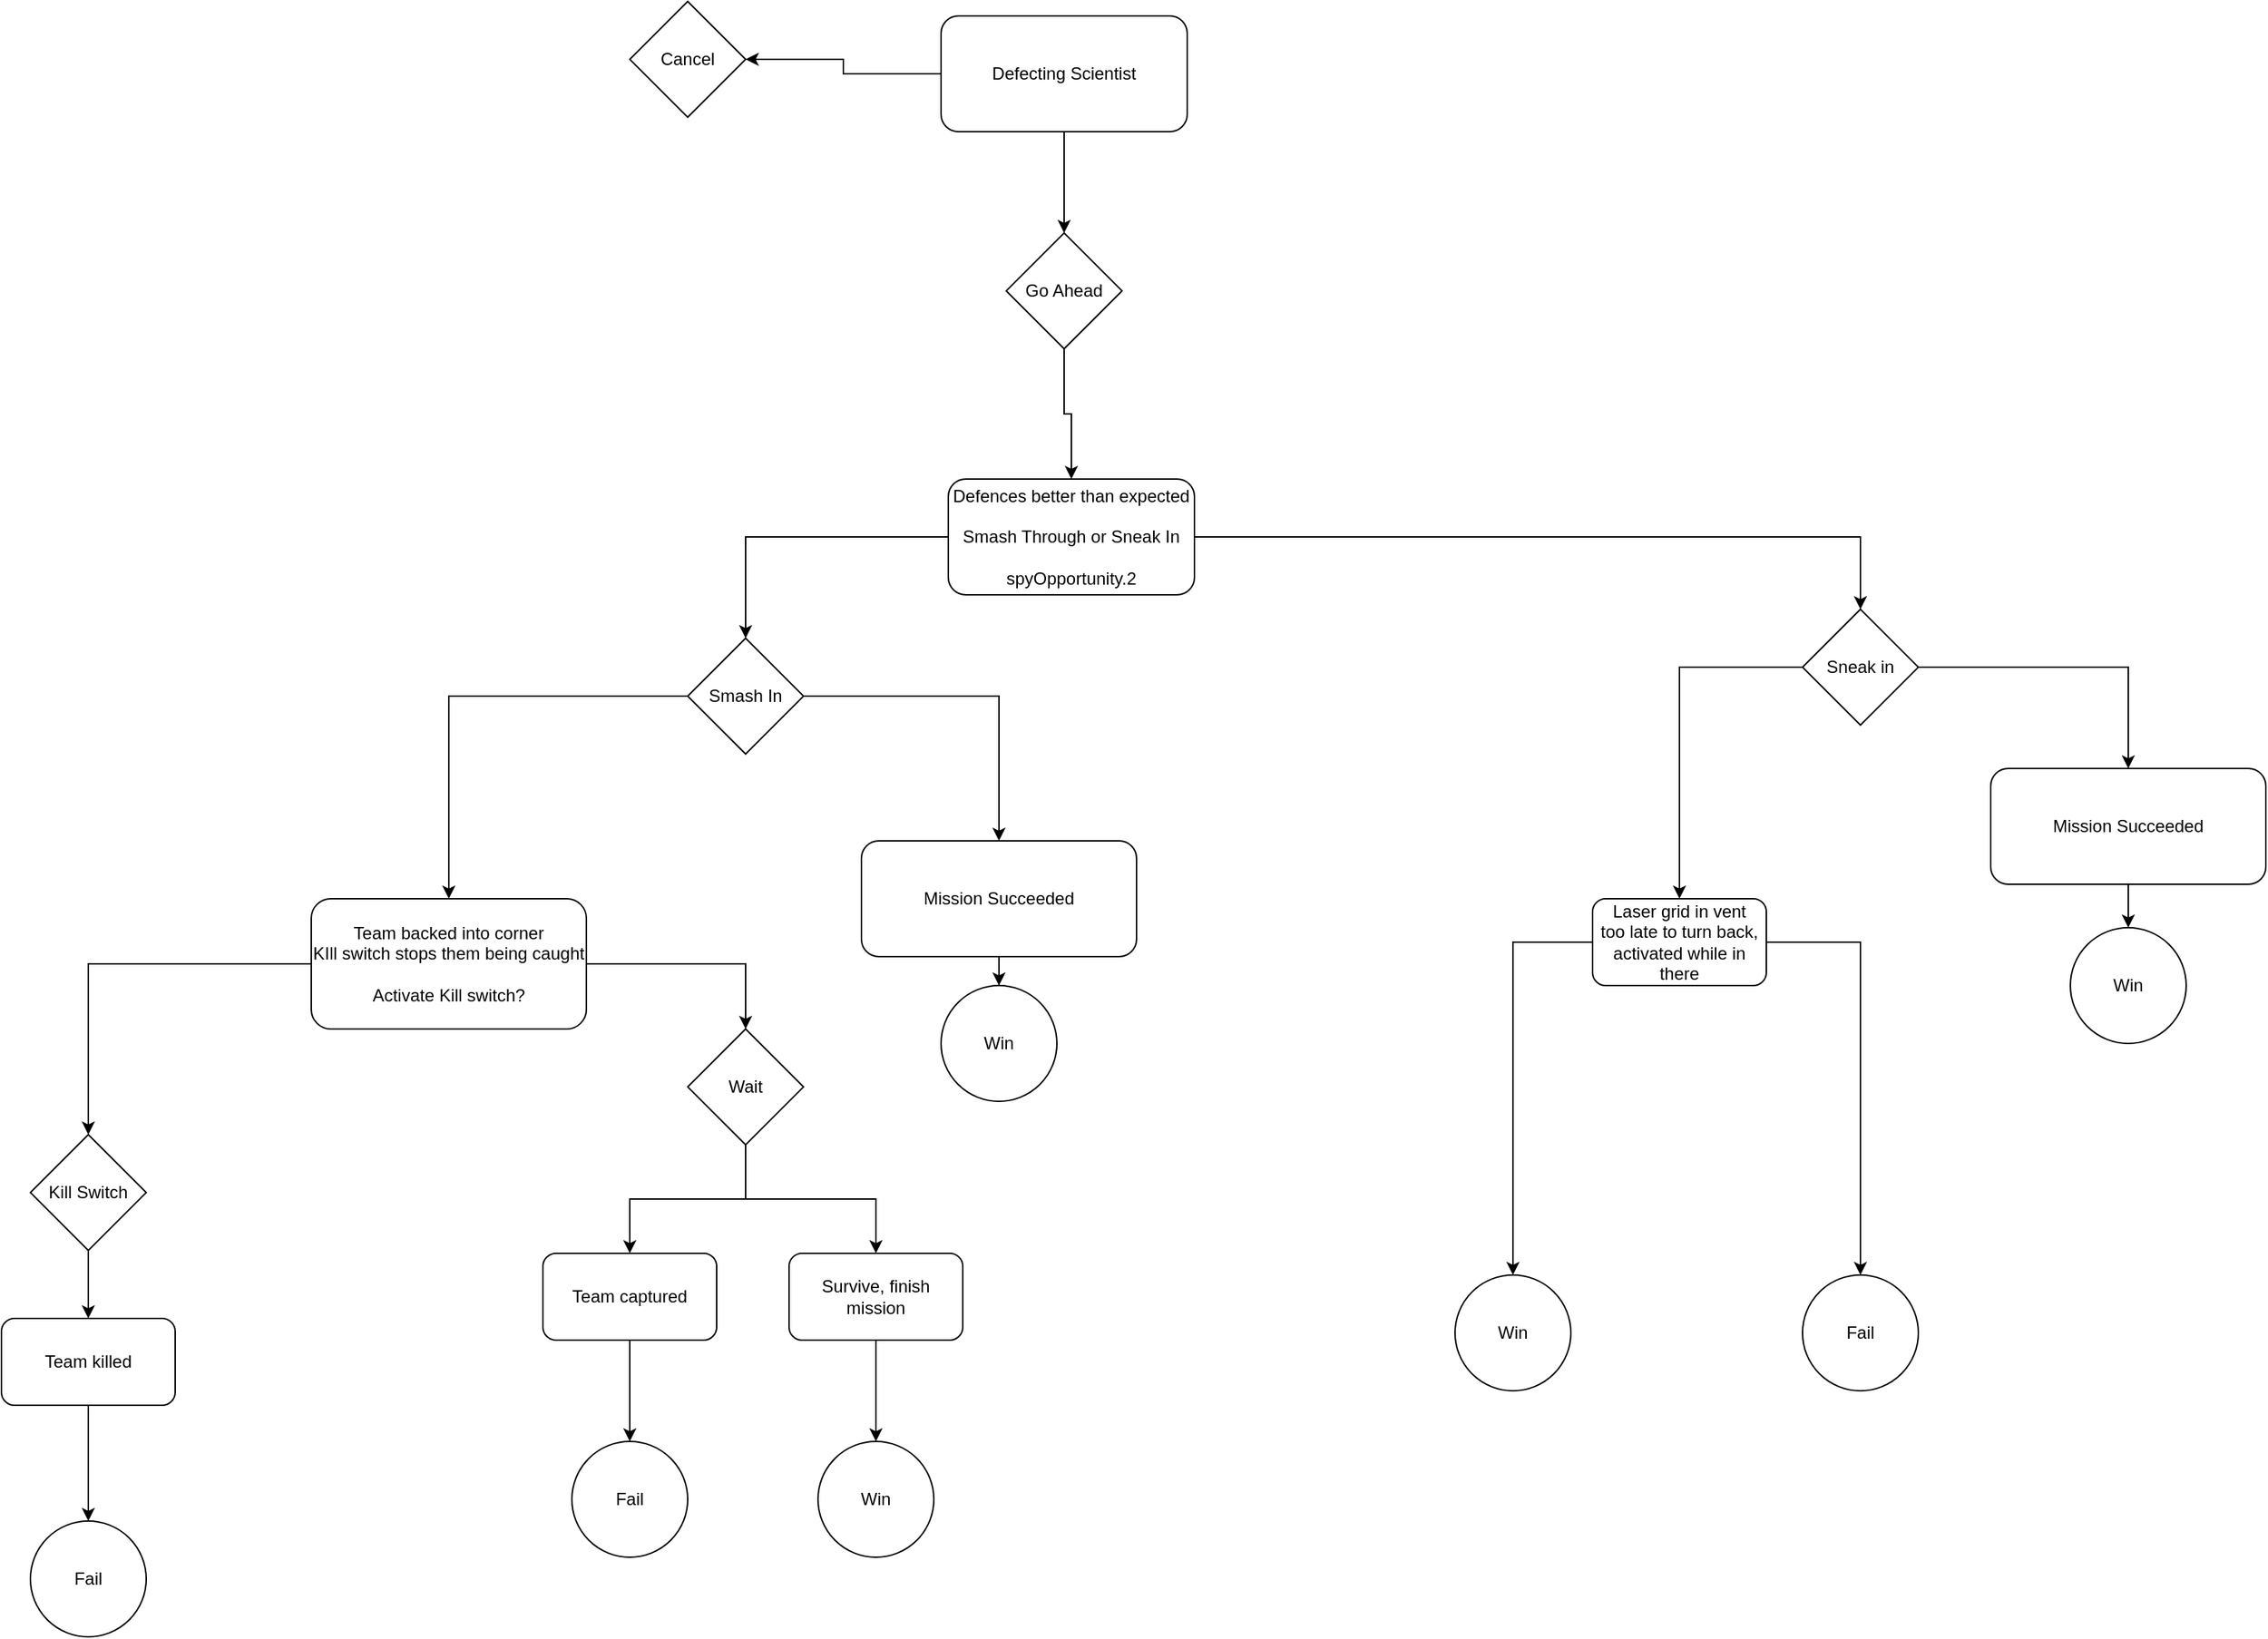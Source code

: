 <mxfile version="13.0.9">
    <diagram id="KzoxJnUwRNavzt5IoDSb" name="Page-1">
        <mxGraphModel dx="3015" dy="-677" grid="1" gridSize="10" guides="1" tooltips="1" connect="1" arrows="1" fold="1" page="1" pageScale="1" pageWidth="827" pageHeight="1169" math="0" shadow="0">
            <root>
                <mxCell id="0"/>
                <mxCell id="1" parent="0"/>
                <mxCell id="25" style="edgeStyle=orthogonalEdgeStyle;rounded=0;orthogonalLoop=1;jettySize=auto;html=1;entryX=0.5;entryY=0;entryDx=0;entryDy=0;" parent="1" source="27" target="30" edge="1">
                    <mxGeometry relative="1" as="geometry"/>
                </mxCell>
                <mxCell id="26" style="edgeStyle=orthogonalEdgeStyle;rounded=0;orthogonalLoop=1;jettySize=auto;html=1;entryX=0.5;entryY=0;entryDx=0;entryDy=0;" parent="1" source="27" target="33" edge="1">
                    <mxGeometry relative="1" as="geometry"/>
                </mxCell>
                <mxCell id="27" value="Defences better than expected&lt;br&gt;&lt;br&gt;&lt;div&gt;Smash Through or Sneak In&lt;br&gt;&lt;/div&gt;&lt;br&gt;spyOpportunity.2" style="rounded=1;whiteSpace=wrap;html=1;" parent="1" vertex="1">
                    <mxGeometry x="-1020" y="1630" width="170" height="80" as="geometry"/>
                </mxCell>
                <mxCell id="28" style="edgeStyle=orthogonalEdgeStyle;rounded=0;orthogonalLoop=1;jettySize=auto;html=1;" parent="1" source="30" target="36" edge="1">
                    <mxGeometry relative="1" as="geometry"/>
                </mxCell>
                <mxCell id="29" style="edgeStyle=orthogonalEdgeStyle;rounded=0;orthogonalLoop=1;jettySize=auto;html=1;entryX=0.5;entryY=0;entryDx=0;entryDy=0;" parent="1" source="30" target="51" edge="1">
                    <mxGeometry relative="1" as="geometry"/>
                </mxCell>
                <mxCell id="30" value="Smash In" style="rhombus;whiteSpace=wrap;html=1;" parent="1" vertex="1">
                    <mxGeometry x="-1200" y="1740" width="80" height="80" as="geometry"/>
                </mxCell>
                <mxCell id="31" style="edgeStyle=orthogonalEdgeStyle;rounded=0;orthogonalLoop=1;jettySize=auto;html=1;entryX=0.5;entryY=0;entryDx=0;entryDy=0;" parent="1" source="33" target="58" edge="1">
                    <mxGeometry relative="1" as="geometry"/>
                </mxCell>
                <mxCell id="32" style="edgeStyle=orthogonalEdgeStyle;rounded=0;orthogonalLoop=1;jettySize=auto;html=1;entryX=0.5;entryY=0;entryDx=0;entryDy=0;" parent="1" source="33" target="56" edge="1">
                    <mxGeometry relative="1" as="geometry"/>
                </mxCell>
                <mxCell id="33" value="&lt;div&gt;Sneak in&lt;/div&gt;" style="rhombus;whiteSpace=wrap;html=1;" parent="1" vertex="1">
                    <mxGeometry x="-430" y="1720" width="80" height="80" as="geometry"/>
                </mxCell>
                <mxCell id="34" style="edgeStyle=orthogonalEdgeStyle;rounded=0;orthogonalLoop=1;jettySize=auto;html=1;entryX=0.5;entryY=0;entryDx=0;entryDy=0;" parent="1" source="36" target="38" edge="1">
                    <mxGeometry relative="1" as="geometry"/>
                </mxCell>
                <mxCell id="35" style="edgeStyle=orthogonalEdgeStyle;rounded=0;orthogonalLoop=1;jettySize=auto;html=1;entryX=0.5;entryY=0;entryDx=0;entryDy=0;" parent="1" source="36" target="41" edge="1">
                    <mxGeometry relative="1" as="geometry"/>
                </mxCell>
                <mxCell id="36" value="Team backed into corner&lt;br&gt;KIll switch stops them being caught&lt;br&gt;&lt;br&gt;Activate Kill switch?" style="rounded=1;whiteSpace=wrap;html=1;" parent="1" vertex="1">
                    <mxGeometry x="-1460" y="1920" width="190" height="90" as="geometry"/>
                </mxCell>
                <mxCell id="37" style="edgeStyle=orthogonalEdgeStyle;rounded=0;orthogonalLoop=1;jettySize=auto;html=1;" parent="1" source="38" target="43" edge="1">
                    <mxGeometry relative="1" as="geometry"/>
                </mxCell>
                <mxCell id="38" value="&lt;div&gt;Kill Switch&lt;/div&gt;" style="rhombus;whiteSpace=wrap;html=1;" parent="1" vertex="1">
                    <mxGeometry x="-1654" y="2083" width="80" height="80" as="geometry"/>
                </mxCell>
                <mxCell id="39" style="edgeStyle=orthogonalEdgeStyle;rounded=0;orthogonalLoop=1;jettySize=auto;html=1;entryX=0.5;entryY=0;entryDx=0;entryDy=0;" parent="1" source="41" target="46" edge="1">
                    <mxGeometry relative="1" as="geometry"/>
                </mxCell>
                <mxCell id="40" style="edgeStyle=orthogonalEdgeStyle;rounded=0;orthogonalLoop=1;jettySize=auto;html=1;" parent="1" source="41" target="48" edge="1">
                    <mxGeometry relative="1" as="geometry"/>
                </mxCell>
                <mxCell id="41" value="Wait" style="rhombus;whiteSpace=wrap;html=1;" parent="1" vertex="1">
                    <mxGeometry x="-1200" y="2010" width="80" height="80" as="geometry"/>
                </mxCell>
                <mxCell id="42" style="edgeStyle=orthogonalEdgeStyle;rounded=0;orthogonalLoop=1;jettySize=auto;html=1;entryX=0.5;entryY=0;entryDx=0;entryDy=0;" parent="1" source="43" target="44" edge="1">
                    <mxGeometry relative="1" as="geometry"/>
                </mxCell>
                <mxCell id="43" value="&lt;div&gt;Team killed&lt;/div&gt;" style="rounded=1;whiteSpace=wrap;html=1;" parent="1" vertex="1">
                    <mxGeometry x="-1674" y="2210" width="120" height="60" as="geometry"/>
                </mxCell>
                <mxCell id="44" value="&lt;div&gt;Fail&lt;/div&gt;" style="ellipse;whiteSpace=wrap;html=1;aspect=fixed;" parent="1" vertex="1">
                    <mxGeometry x="-1654" y="2350" width="80" height="80" as="geometry"/>
                </mxCell>
                <mxCell id="45" style="edgeStyle=orthogonalEdgeStyle;rounded=0;orthogonalLoop=1;jettySize=auto;html=1;entryX=0.5;entryY=0;entryDx=0;entryDy=0;" parent="1" source="46" target="49" edge="1">
                    <mxGeometry relative="1" as="geometry"/>
                </mxCell>
                <mxCell id="46" value="Team captured" style="rounded=1;whiteSpace=wrap;html=1;" parent="1" vertex="1">
                    <mxGeometry x="-1300" y="2165" width="120" height="60" as="geometry"/>
                </mxCell>
                <mxCell id="47" style="edgeStyle=orthogonalEdgeStyle;rounded=0;orthogonalLoop=1;jettySize=auto;html=1;entryX=0.5;entryY=0;entryDx=0;entryDy=0;" parent="1" source="48" target="53" edge="1">
                    <mxGeometry relative="1" as="geometry"/>
                </mxCell>
                <mxCell id="48" value="Survive, finish mission" style="rounded=1;whiteSpace=wrap;html=1;" parent="1" vertex="1">
                    <mxGeometry x="-1130" y="2165" width="120" height="60" as="geometry"/>
                </mxCell>
                <mxCell id="49" value="Fail" style="ellipse;whiteSpace=wrap;html=1;aspect=fixed;" parent="1" vertex="1">
                    <mxGeometry x="-1280" y="2295" width="80" height="80" as="geometry"/>
                </mxCell>
                <mxCell id="50" style="edgeStyle=orthogonalEdgeStyle;rounded=0;orthogonalLoop=1;jettySize=auto;html=1;entryX=0.5;entryY=0;entryDx=0;entryDy=0;" parent="1" source="51" target="52" edge="1">
                    <mxGeometry relative="1" as="geometry"/>
                </mxCell>
                <mxCell id="51" value="Mission Succeeded" style="rounded=1;whiteSpace=wrap;html=1;" parent="1" vertex="1">
                    <mxGeometry x="-1080" y="1880" width="190" height="80" as="geometry"/>
                </mxCell>
                <mxCell id="52" value="Win" style="ellipse;whiteSpace=wrap;html=1;aspect=fixed;" parent="1" vertex="1">
                    <mxGeometry x="-1025" y="1980" width="80" height="80" as="geometry"/>
                </mxCell>
                <mxCell id="53" value="Win" style="ellipse;whiteSpace=wrap;html=1;aspect=fixed;" parent="1" vertex="1">
                    <mxGeometry x="-1110" y="2295" width="80" height="80" as="geometry"/>
                </mxCell>
                <mxCell id="54" style="edgeStyle=orthogonalEdgeStyle;rounded=0;orthogonalLoop=1;jettySize=auto;html=1;entryX=0.5;entryY=0;entryDx=0;entryDy=0;" parent="1" source="56" target="60" edge="1">
                    <mxGeometry relative="1" as="geometry"/>
                </mxCell>
                <mxCell id="55" style="edgeStyle=orthogonalEdgeStyle;rounded=0;orthogonalLoop=1;jettySize=auto;html=1;entryX=0.5;entryY=0;entryDx=0;entryDy=0;" parent="1" source="56" target="61" edge="1">
                    <mxGeometry relative="1" as="geometry"/>
                </mxCell>
                <mxCell id="56" value="&lt;div&gt;Laser grid in vent&lt;br&gt;too late to turn back, activated while in there&lt;br&gt;&lt;/div&gt;" style="rounded=1;whiteSpace=wrap;html=1;" parent="1" vertex="1">
                    <mxGeometry x="-575" y="1920" width="120" height="60" as="geometry"/>
                </mxCell>
                <mxCell id="57" style="edgeStyle=orthogonalEdgeStyle;rounded=0;orthogonalLoop=1;jettySize=auto;html=1;entryX=0.5;entryY=0;entryDx=0;entryDy=0;" parent="1" source="58" target="59" edge="1">
                    <mxGeometry relative="1" as="geometry"/>
                </mxCell>
                <mxCell id="58" value="Mission Succeeded" style="rounded=1;whiteSpace=wrap;html=1;" parent="1" vertex="1">
                    <mxGeometry x="-300" y="1830" width="190" height="80" as="geometry"/>
                </mxCell>
                <mxCell id="59" value="Win" style="ellipse;whiteSpace=wrap;html=1;aspect=fixed;" parent="1" vertex="1">
                    <mxGeometry x="-245" y="1940" width="80" height="80" as="geometry"/>
                </mxCell>
                <mxCell id="60" value="Win" style="ellipse;whiteSpace=wrap;html=1;aspect=fixed;" parent="1" vertex="1">
                    <mxGeometry x="-670" y="2180" width="80" height="80" as="geometry"/>
                </mxCell>
                <mxCell id="61" value="&lt;div&gt;Fail&lt;/div&gt;" style="ellipse;whiteSpace=wrap;html=1;aspect=fixed;" parent="1" vertex="1">
                    <mxGeometry x="-430" y="2180" width="80" height="80" as="geometry"/>
                </mxCell>
                <mxCell id="62" value="Cancel" style="rhombus;whiteSpace=wrap;html=1;" vertex="1" parent="1">
                    <mxGeometry x="-1240" y="1300" width="80" height="80" as="geometry"/>
                </mxCell>
                <mxCell id="65" style="edgeStyle=orthogonalEdgeStyle;rounded=0;orthogonalLoop=1;jettySize=auto;html=1;entryX=1;entryY=0.5;entryDx=0;entryDy=0;" edge="1" parent="1" source="64" target="62">
                    <mxGeometry relative="1" as="geometry"/>
                </mxCell>
                <mxCell id="67" style="edgeStyle=orthogonalEdgeStyle;rounded=0;orthogonalLoop=1;jettySize=auto;html=1;entryX=0.5;entryY=0;entryDx=0;entryDy=0;" edge="1" parent="1" source="64" target="66">
                    <mxGeometry relative="1" as="geometry"/>
                </mxCell>
                <mxCell id="64" value="Defecting Scientist" style="rounded=1;whiteSpace=wrap;html=1;" vertex="1" parent="1">
                    <mxGeometry x="-1025" y="1310" width="170" height="80" as="geometry"/>
                </mxCell>
                <mxCell id="68" style="edgeStyle=orthogonalEdgeStyle;rounded=0;orthogonalLoop=1;jettySize=auto;html=1;entryX=0.5;entryY=0;entryDx=0;entryDy=0;" edge="1" parent="1" source="66" target="27">
                    <mxGeometry relative="1" as="geometry"/>
                </mxCell>
                <mxCell id="66" value="Go Ahead" style="rhombus;whiteSpace=wrap;html=1;" vertex="1" parent="1">
                    <mxGeometry x="-980" y="1460" width="80" height="80" as="geometry"/>
                </mxCell>
            </root>
        </mxGraphModel>
    </diagram>
</mxfile>